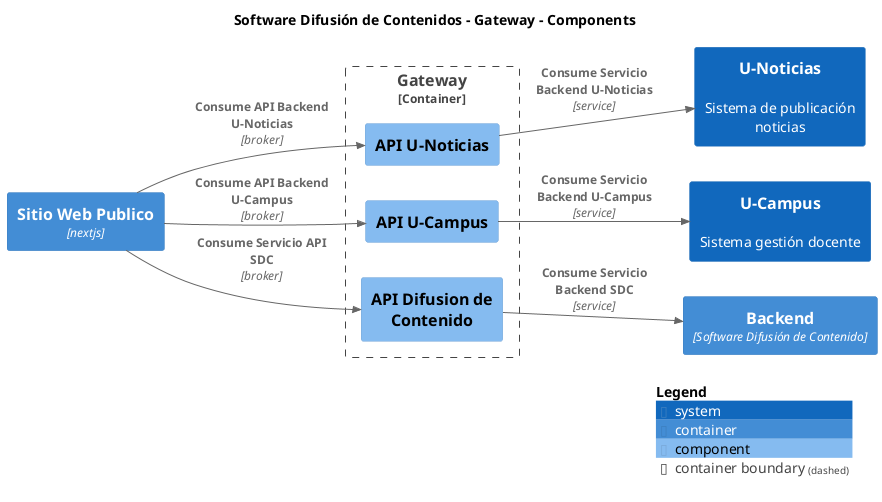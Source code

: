 @startuml
set separator none
title Software Difusión de Contenidos - Gateway - Components

left to right direction

!include <C4/C4>
!include <C4/C4_Context>
!include <C4/C4_Container>
!include <C4/C4_Component>

System(UNoticias, "U-Noticias", "Sistema de publicación noticias", $tags="")
Container(SoftwareDifusióndeContenidos.SitioWebPublico, "Sitio Web Publico", "nextjs", "", $tags="")
System(UCampus, "U-Campus", "Sistema gestión docente", $tags="")
Container(SoftwareDifusióndeContenidos.Backend, "Backend", "Software Difusión de Contenido", $tags="")

Container_Boundary("SoftwareDifusióndeContenidos.Gateway_boundary", "Gateway", $tags="") {
  Component(SoftwareDifusióndeContenidos.Gateway.APIUNoticias, "API U-Noticias", "", $tags="")
  Component(SoftwareDifusióndeContenidos.Gateway.APIUCampus, "API U-Campus", "", $tags="")
  Component(SoftwareDifusióndeContenidos.Gateway.APIDifusiondeContenido, "API Difusion de Contenido", "", $tags="")
}

Rel_D(SoftwareDifusióndeContenidos.SitioWebPublico, SoftwareDifusióndeContenidos.Gateway.APIDifusiondeContenido, "Consume Servicio API SDC", "broker", $tags="")
Rel_D(SoftwareDifusióndeContenidos.SitioWebPublico, SoftwareDifusióndeContenidos.Gateway.APIUNoticias, "Consume API Backend U-Noticias", "broker", $tags="")
Rel_D(SoftwareDifusióndeContenidos.Gateway.APIDifusiondeContenido, SoftwareDifusióndeContenidos.Backend, "Consume Servicio Backend SDC", "service", $tags="")
Rel_D(SoftwareDifusióndeContenidos.Gateway.APIUNoticias, UNoticias, "Consume Servicio Backend U-Noticias", "service", $tags="")
Rel_D(SoftwareDifusióndeContenidos.SitioWebPublico, SoftwareDifusióndeContenidos.Gateway.APIUCampus, "Consume API Backend U-Campus", "broker", $tags="")
Rel_D(SoftwareDifusióndeContenidos.Gateway.APIUCampus, UCampus, "Consume Servicio Backend U-Campus", "service", $tags="")

SHOW_LEGEND(true)
@enduml